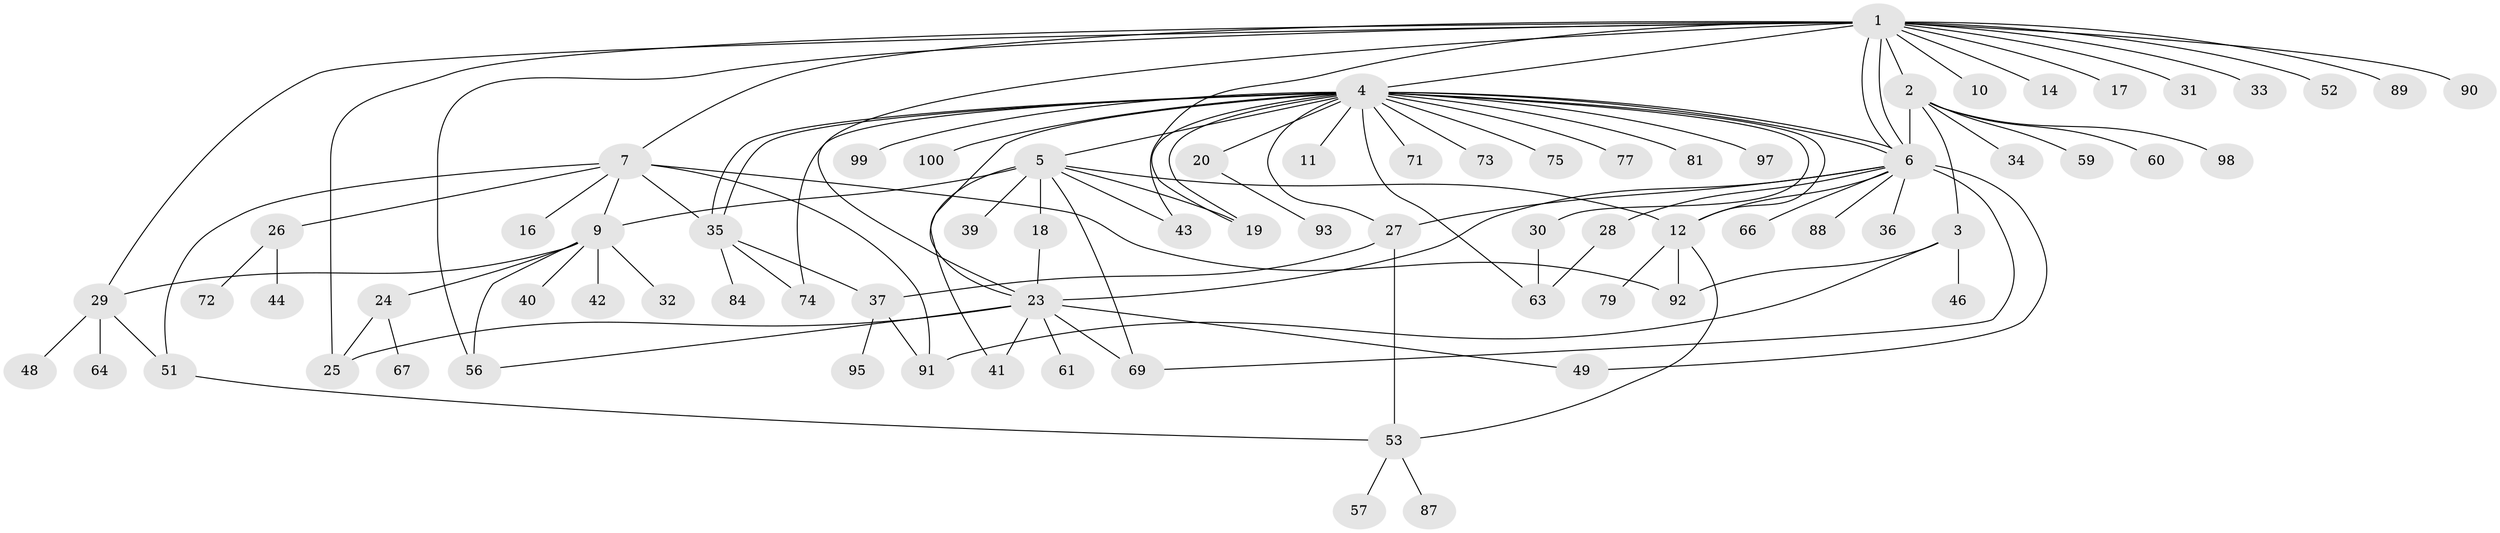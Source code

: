 // original degree distribution, {18: 0.01, 8: 0.02, 5: 0.06, 22: 0.01, 7: 0.03, 16: 0.01, 9: 0.01, 4: 0.04, 1: 0.52, 6: 0.01, 2: 0.18, 3: 0.1}
// Generated by graph-tools (version 1.1) at 2025/38/02/21/25 10:38:54]
// undirected, 75 vertices, 110 edges
graph export_dot {
graph [start="1"]
  node [color=gray90,style=filled];
  1 [super="+83"];
  2 [super="+82"];
  3 [super="+21"];
  4 [super="+22"];
  5 [super="+8"];
  6 [super="+15"];
  7 [super="+13"];
  9 [super="+80"];
  10;
  11;
  12;
  14;
  16;
  17;
  18;
  19 [super="+47"];
  20;
  23 [super="+45"];
  24;
  25 [super="+50"];
  26;
  27 [super="+85"];
  28 [super="+70"];
  29 [super="+38"];
  30 [super="+58"];
  31;
  32 [super="+68"];
  33;
  34;
  35 [super="+55"];
  36;
  37 [super="+65"];
  39;
  40;
  41;
  42;
  43 [super="+62"];
  44;
  46;
  48 [super="+76"];
  49 [super="+78"];
  51;
  52;
  53 [super="+54"];
  56;
  57;
  59;
  60;
  61;
  63 [super="+94"];
  64;
  66;
  67;
  69;
  71;
  72;
  73;
  74;
  75;
  77 [super="+86"];
  79;
  81;
  84;
  87;
  88;
  89;
  90;
  91;
  92 [super="+96"];
  93;
  95;
  97;
  98;
  99;
  100;
  1 -- 2;
  1 -- 4;
  1 -- 6;
  1 -- 6;
  1 -- 7;
  1 -- 10;
  1 -- 14;
  1 -- 17;
  1 -- 31;
  1 -- 33;
  1 -- 43;
  1 -- 52;
  1 -- 56;
  1 -- 90;
  1 -- 89;
  1 -- 29;
  1 -- 25;
  1 -- 23;
  2 -- 3;
  2 -- 6;
  2 -- 34;
  2 -- 59;
  2 -- 60;
  2 -- 98;
  3 -- 46;
  3 -- 91;
  3 -- 92;
  4 -- 5;
  4 -- 6 [weight=2];
  4 -- 6;
  4 -- 11;
  4 -- 12;
  4 -- 19;
  4 -- 19;
  4 -- 20;
  4 -- 23;
  4 -- 30;
  4 -- 35;
  4 -- 35;
  4 -- 63;
  4 -- 73;
  4 -- 74;
  4 -- 75;
  4 -- 77;
  4 -- 81;
  4 -- 99;
  4 -- 100;
  4 -- 97;
  4 -- 71;
  4 -- 27;
  5 -- 12;
  5 -- 18;
  5 -- 19;
  5 -- 39;
  5 -- 69;
  5 -- 9;
  5 -- 41;
  5 -- 43;
  6 -- 12;
  6 -- 27;
  6 -- 28;
  6 -- 36;
  6 -- 49;
  6 -- 66;
  6 -- 69;
  6 -- 88;
  6 -- 23;
  7 -- 9;
  7 -- 16;
  7 -- 26;
  7 -- 35;
  7 -- 51;
  7 -- 91;
  7 -- 92;
  9 -- 24;
  9 -- 29;
  9 -- 32;
  9 -- 40;
  9 -- 42;
  9 -- 56;
  12 -- 79;
  12 -- 53;
  12 -- 92;
  18 -- 23;
  20 -- 93;
  23 -- 49;
  23 -- 56;
  23 -- 69;
  23 -- 41;
  23 -- 61;
  23 -- 25;
  24 -- 25;
  24 -- 67;
  26 -- 44;
  26 -- 72;
  27 -- 37;
  27 -- 53;
  28 -- 63;
  29 -- 51;
  29 -- 64;
  29 -- 48;
  30 -- 63;
  35 -- 37;
  35 -- 74;
  35 -- 84;
  37 -- 91;
  37 -- 95;
  51 -- 53;
  53 -- 87;
  53 -- 57;
}
